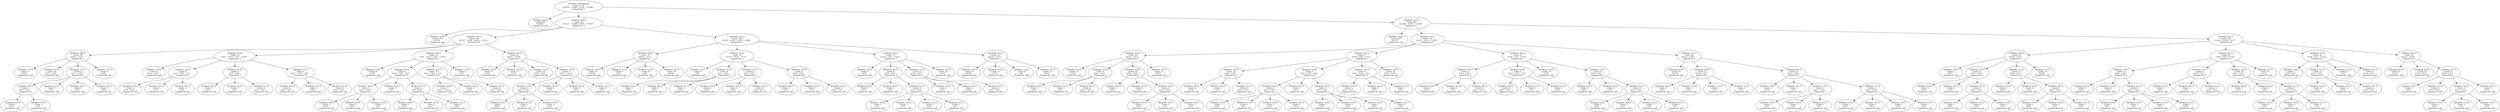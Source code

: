 digraph voting {
decisionDecisionNode58e41bc3[label="Attribute: null=Infinity
Count: 1378
0.0:974   3.0:48   2.0:50   1.0:306   
Expand On: 5"];decisionDecisionNode58e41bc3 -> decisionDecisionNode67dacccc;
decisionDecisionNode67dacccc[label="Attribute: 5=0.0
Count: 460
0.0:460   
Expand On: null"];decisionDecisionNode58e41bc3 -> decisionDecisionNode4dbb9a58;
decisionDecisionNode4dbb9a58[label="Attribute: 5=2.0
Count: 451
0.0:221   3.0:48   2.0:23   1.0:159   
Expand On: 3"];decisionDecisionNode4dbb9a58 -> decisionDecisionNode57922f46;
decisionDecisionNode57922f46[label="Attribute: 3=0.0
Count: 154
0.0:154   
Expand On: null"];decisionDecisionNode4dbb9a58 -> decisionDecisionNode3e5dc994;
decisionDecisionNode3e5dc994[label="Attribute: 3=2.0
Count: 149
0.0:37   3.0:26   2.0:10   1.0:76   
Expand On: 0"];decisionDecisionNode3e5dc994 -> decisionDecisionNode7f5d3388;
decisionDecisionNode7f5d3388[label="Attribute: 0=0.0
Count: 38
0.0:21   1.0:17   
Expand On: 1"];decisionDecisionNode7f5d3388 -> decisionDecisionNode3fe2670b;
decisionDecisionNode3fe2670b[label="Attribute: 1=0.0
Count: 11
0.0:11   
Expand On: null"];decisionDecisionNode7f5d3388 -> decisionDecisionNode28db23f1;
decisionDecisionNode28db23f1[label="Attribute: 1=3.0
Count: 10
0.0:1   1.0:9   
Expand On: null"];decisionDecisionNode7f5d3388 -> decisionDecisionNode4b14b82b;
decisionDecisionNode4b14b82b[label="Attribute: 1=2.0
Count: 9
0.0:1   1.0:8   
Expand On: 2"];decisionDecisionNode4b14b82b -> decisionDecisionNode3d47358f;
decisionDecisionNode3d47358f[label="Attribute: 2=0.0
Count: 2
0.0:1   1.0:1   
Expand On: 4"];decisionDecisionNode3d47358f -> decisionDecisionNodee0d5eb7;
decisionDecisionNodee0d5eb7[label="Attribute: 4=0.0
Count: 1
0.0:1   
Expand On: null"];decisionDecisionNode3d47358f -> decisionDecisionNodefc54796;
decisionDecisionNodefc54796[label="Attribute: 4=1.0
Count: 1
1.0:1   
Expand On: null"];decisionDecisionNode4b14b82b -> decisionDecisionNode60ded0f0;
decisionDecisionNode60ded0f0[label="Attribute: 2=3.0
Count: 2
1.0:2   
Expand On: null"];decisionDecisionNode4b14b82b -> decisionDecisionNode44676e3f;
decisionDecisionNode44676e3f[label="Attribute: 2=2.0
Count: 2
1.0:2   
Expand On: null"];decisionDecisionNode4b14b82b -> decisionDecisionNode62770d2e;
decisionDecisionNode62770d2e[label="Attribute: 2=1.0
Count: 3
1.0:3   
Expand On: null"];decisionDecisionNode7f5d3388 -> decisionDecisionNode76027982;
decisionDecisionNode76027982[label="Attribute: 1=1.0
Count: 8
0.0:8   
Expand On: null"];decisionDecisionNode3e5dc994 -> decisionDecisionNode1c778255;
decisionDecisionNode1c778255[label="Attribute: 0=3.0
Count: 35
0.0:3   3.0:15   2.0:7   1.0:10   
Expand On: 1"];decisionDecisionNode1c778255 -> decisionDecisionNode6a0da90c;
decisionDecisionNode6a0da90c[label="Attribute: 1=0.0
Count: 9
0.0:1   1.0:8   
Expand On: null"];decisionDecisionNode1c778255 -> decisionDecisionNode26d58939;
decisionDecisionNode26d58939[label="Attribute: 1=3.0
Count: 9
0.0:1   3.0:5   2.0:3   
Expand On: 4"];decisionDecisionNode26d58939 -> decisionDecisionNoded24111a;
decisionDecisionNoded24111a[label="Attribute: 4=0.0
Count: 4
0.0:1   2.0:3   
Expand On: null"];decisionDecisionNode26d58939 -> decisionDecisionNode3adec8b3;
decisionDecisionNode3adec8b3[label="Attribute: 4=2.0
Count: 3
3.0:3   
Expand On: null"];decisionDecisionNode26d58939 -> decisionDecisionNode784a7df6;
decisionDecisionNode784a7df6[label="Attribute: 4=1.0
Count: 2
3.0:2   
Expand On: null"];decisionDecisionNode1c778255 -> decisionDecisionNode6293df2c;
decisionDecisionNode6293df2c[label="Attribute: 1=2.0
Count: 9
3.0:5   2.0:4   
Expand On: 4"];decisionDecisionNode6293df2c -> decisionDecisionNode5a20f443;
decisionDecisionNode5a20f443[label="Attribute: 4=0.0
Count: 3
2.0:3   
Expand On: null"];decisionDecisionNode6293df2c -> decisionDecisionNode298488ef;
decisionDecisionNode298488ef[label="Attribute: 4=2.0
Count: 3
3.0:3   
Expand On: null"];decisionDecisionNode6293df2c -> decisionDecisionNode3c3a1834;
decisionDecisionNode3c3a1834[label="Attribute: 4=1.0
Count: 3
3.0:2   2.0:1   
Expand On: null"];decisionDecisionNode1c778255 -> decisionDecisionNodea0b1cd0;
decisionDecisionNodea0b1cd0[label="Attribute: 1=1.0
Count: 8
0.0:1   3.0:5   1.0:2   
Expand On: 4"];decisionDecisionNodea0b1cd0 -> decisionDecisionNode5f90a0d6;
decisionDecisionNode5f90a0d6[label="Attribute: 4=0.0
Count: 2
0.0:1   1.0:1   
Expand On: null"];decisionDecisionNodea0b1cd0 -> decisionDecisionNode102f729e;
decisionDecisionNode102f729e[label="Attribute: 4=2.0
Count: 2
3.0:2   
Expand On: null"];decisionDecisionNodea0b1cd0 -> decisionDecisionNode1b0deb5f;
decisionDecisionNode1b0deb5f[label="Attribute: 4=1.0
Count: 4
3.0:3   1.0:1   
Expand On: null"];decisionDecisionNode3e5dc994 -> decisionDecisionNode2ed7b7d9;
decisionDecisionNode2ed7b7d9[label="Attribute: 0=2.0
Count: 35
0.0:2   3.0:11   2.0:3   1.0:19   
Expand On: 1"];decisionDecisionNode2ed7b7d9 -> decisionDecisionNode54671f95;
decisionDecisionNode54671f95[label="Attribute: 1=0.0
Count: 10
1.0:10   
Expand On: null"];decisionDecisionNode2ed7b7d9 -> decisionDecisionNode3e4a9a7d;
decisionDecisionNode3e4a9a7d[label="Attribute: 1=3.0
Count: 9
0.0:1   3.0:5   2.0:3   
Expand On: 4"];decisionDecisionNode3e4a9a7d -> decisionDecisionNode13e4a47e;
decisionDecisionNode13e4a47e[label="Attribute: 4=0.0
Count: 3
0.0:1   2.0:2   
Expand On: 2"];decisionDecisionNode13e4a47e -> decisionDecisionNode7eb5666;
decisionDecisionNode7eb5666[label="Attribute: 2=0.0
Count: 1
0.0:1   
Expand On: null"];decisionDecisionNode13e4a47e -> decisionDecisionNode6b754699;
decisionDecisionNode6b754699[label="Attribute: 2=3.0
Count: 1
2.0:1   
Expand On: null"];decisionDecisionNode13e4a47e -> decisionDecisionNode606e1dec;
decisionDecisionNode606e1dec[label="Attribute: 2=2.0
Count: 1
2.0:1   
Expand On: null"];decisionDecisionNode3e4a9a7d -> decisionDecisionNode5d6ea269;
decisionDecisionNode5d6ea269[label="Attribute: 4=2.0
Count: 3
3.0:3   
Expand On: null"];decisionDecisionNode3e4a9a7d -> decisionDecisionNodea68cb6b;
decisionDecisionNodea68cb6b[label="Attribute: 4=1.0
Count: 3
3.0:2   2.0:1   
Expand On: 2"];decisionDecisionNodea68cb6b -> decisionDecisionNode6602e323;
decisionDecisionNode6602e323[label="Attribute: 2=0.0
Count: 1
2.0:1   
Expand On: null"];decisionDecisionNodea68cb6b -> decisionDecisionNode478e4327;
decisionDecisionNode478e4327[label="Attribute: 2=3.0
Count: 1
3.0:1   
Expand On: null"];decisionDecisionNodea68cb6b -> decisionDecisionNode4cdada24;
decisionDecisionNode4cdada24[label="Attribute: 2=2.0
Count: 1
3.0:1   
Expand On: null"];decisionDecisionNode2ed7b7d9 -> decisionDecisionNode342798e7;
decisionDecisionNode342798e7[label="Attribute: 1=2.0
Count: 10
0.0:1   3.0:6   1.0:3   
Expand On: 4"];decisionDecisionNode342798e7 -> decisionDecisionNode13a78071;
decisionDecisionNode13a78071[label="Attribute: 4=0.0
Count: 3
0.0:1   1.0:2   
Expand On: null"];decisionDecisionNode342798e7 -> decisionDecisionNode59e184cb;
decisionDecisionNode59e184cb[label="Attribute: 4=2.0
Count: 3
3.0:3   
Expand On: null"];decisionDecisionNode342798e7 -> decisionDecisionNode64d55986;
decisionDecisionNode64d55986[label="Attribute: 4=1.0
Count: 4
3.0:3   1.0:1   
Expand On: null"];decisionDecisionNode2ed7b7d9 -> decisionDecisionNode72e8a021;
decisionDecisionNode72e8a021[label="Attribute: 1=1.0
Count: 6
1.0:6   
Expand On: null"];decisionDecisionNode3e5dc994 -> decisionDecisionNode6691177;
decisionDecisionNode6691177[label="Attribute: 0=1.0
Count: 41
0.0:11   1.0:30   
Expand On: 1"];decisionDecisionNode6691177 -> decisionDecisionNode5bf99eea;
decisionDecisionNode5bf99eea[label="Attribute: 1=0.0
Count: 9
0.0:9   
Expand On: null"];decisionDecisionNode6691177 -> decisionDecisionNode613043d2;
decisionDecisionNode613043d2[label="Attribute: 1=3.0
Count: 11
1.0:11   
Expand On: null"];decisionDecisionNode6691177 -> decisionDecisionNode27b4c1d7;
decisionDecisionNode27b4c1d7[label="Attribute: 1=2.0
Count: 10
0.0:1   1.0:9   
Expand On: null"];decisionDecisionNode6691177 -> decisionDecisionNode4c221e9e;
decisionDecisionNode4c221e9e[label="Attribute: 1=1.0
Count: 11
0.0:1   1.0:10   
Expand On: 2"];decisionDecisionNode4c221e9e -> decisionDecisionNode54083e1e;
decisionDecisionNode54083e1e[label="Attribute: 2=0.0
Count: 3
0.0:1   1.0:2   
Expand On: 4"];decisionDecisionNode54083e1e -> decisionDecisionNode69264eab;
decisionDecisionNode69264eab[label="Attribute: 4=0.0
Count: 1
0.0:1   
Expand On: null"];decisionDecisionNode54083e1e -> decisionDecisionNode51f6f27b;
decisionDecisionNode51f6f27b[label="Attribute: 4=2.0
Count: 1
1.0:1   
Expand On: null"];decisionDecisionNode54083e1e -> decisionDecisionNode2ba99347;
decisionDecisionNode2ba99347[label="Attribute: 4=1.0
Count: 1
1.0:1   
Expand On: null"];decisionDecisionNode4c221e9e -> decisionDecisionNodea0430b6;
decisionDecisionNodea0430b6[label="Attribute: 2=3.0
Count: 3
1.0:3   
Expand On: null"];decisionDecisionNode4c221e9e -> decisionDecisionNode191a01dd;
decisionDecisionNode191a01dd[label="Attribute: 2=2.0
Count: 2
1.0:2   
Expand On: null"];decisionDecisionNode4c221e9e -> decisionDecisionNode7a70610a;
decisionDecisionNode7a70610a[label="Attribute: 2=1.0
Count: 3
1.0:3   
Expand On: null"];decisionDecisionNode4dbb9a58 -> decisionDecisionNode67f31652;
decisionDecisionNode67f31652[label="Attribute: 3=1.0
Count: 148
0.0:30   3.0:22   2.0:13   1.0:83   
Expand On: 0"];decisionDecisionNode67f31652 -> decisionDecisionNode83e96cf;
decisionDecisionNode83e96cf[label="Attribute: 0=0.0
Count: 37
0.0:20   1.0:17   
Expand On: 1"];decisionDecisionNode83e96cf -> decisionDecisionNode451ef443;
decisionDecisionNode451ef443[label="Attribute: 1=0.0
Count: 10
0.0:10   
Expand On: null"];decisionDecisionNode83e96cf -> decisionDecisionNode73367e28;
decisionDecisionNode73367e28[label="Attribute: 1=3.0
Count: 9
1.0:9   
Expand On: null"];decisionDecisionNode83e96cf -> decisionDecisionNode7e94af2f;
decisionDecisionNode7e94af2f[label="Attribute: 1=2.0
Count: 8
1.0:8   
Expand On: null"];decisionDecisionNode83e96cf -> decisionDecisionNode53797795;
decisionDecisionNode53797795[label="Attribute: 1=1.0
Count: 10
0.0:10   
Expand On: null"];decisionDecisionNode67f31652 -> decisionDecisionNode4b9a0203;
decisionDecisionNode4b9a0203[label="Attribute: 0=3.0
Count: 33
3.0:10   2.0:10   1.0:13   
Expand On: 1"];decisionDecisionNode4b9a0203 -> decisionDecisionNode6bfa39bb;
decisionDecisionNode6bfa39bb[label="Attribute: 1=0.0
Count: 9
1.0:9   
Expand On: null"];decisionDecisionNode4b9a0203 -> decisionDecisionNode78e45b5e;
decisionDecisionNode78e45b5e[label="Attribute: 1=3.0
Count: 8
3.0:3   2.0:5   
Expand On: 4"];decisionDecisionNode78e45b5e -> decisionDecisionNode582ab653;
decisionDecisionNode582ab653[label="Attribute: 4=0.0
Count: 3
2.0:3   
Expand On: null"];decisionDecisionNode78e45b5e -> decisionDecisionNode5c28305d;
decisionDecisionNode5c28305d[label="Attribute: 4=2.0
Count: 3
3.0:3   
Expand On: null"];decisionDecisionNode78e45b5e -> decisionDecisionNode527f58ef;
decisionDecisionNode527f58ef[label="Attribute: 4=1.0
Count: 2
2.0:2   
Expand On: null"];decisionDecisionNode4b9a0203 -> decisionDecisionNode26a7dd39;
decisionDecisionNode26a7dd39[label="Attribute: 1=2.0
Count: 8
3.0:3   2.0:5   
Expand On: 4"];decisionDecisionNode26a7dd39 -> decisionDecisionNode56acdd02;
decisionDecisionNode56acdd02[label="Attribute: 4=0.0
Count: 4
2.0:4   
Expand On: null"];decisionDecisionNode26a7dd39 -> decisionDecisionNode6ee1dac2;
decisionDecisionNode6ee1dac2[label="Attribute: 4=2.0
Count: 2
3.0:2   
Expand On: null"];decisionDecisionNode26a7dd39 -> decisionDecisionNode2de12f6d;
decisionDecisionNode2de12f6d[label="Attribute: 4=1.0
Count: 2
3.0:1   2.0:1   
Expand On: null"];decisionDecisionNode4b9a0203 -> decisionDecisionNode1af0b4a3;
decisionDecisionNode1af0b4a3[label="Attribute: 1=1.0
Count: 8
3.0:4   1.0:4   
Expand On: 4"];decisionDecisionNode1af0b4a3 -> decisionDecisionNode30e34726;
decisionDecisionNode30e34726[label="Attribute: 4=0.0
Count: 3
1.0:3   
Expand On: null"];decisionDecisionNode1af0b4a3 -> decisionDecisionNode195428dd;
decisionDecisionNode195428dd[label="Attribute: 4=2.0
Count: 3
3.0:3   
Expand On: null"];decisionDecisionNode1af0b4a3 -> decisionDecisionNode6446d228;
decisionDecisionNode6446d228[label="Attribute: 4=1.0
Count: 2
3.0:1   1.0:1   
Expand On: null"];decisionDecisionNode67f31652 -> decisionDecisionNode658f7386;
decisionDecisionNode658f7386[label="Attribute: 0=2.0
Count: 37
3.0:12   2.0:3   1.0:22   
Expand On: 1"];decisionDecisionNode658f7386 -> decisionDecisionNode2ce99681;
decisionDecisionNode2ce99681[label="Attribute: 1=0.0
Count: 9
1.0:9   
Expand On: null"];decisionDecisionNode658f7386 -> decisionDecisionNode1b980630;
decisionDecisionNode1b980630[label="Attribute: 1=3.0
Count: 9
3.0:6   2.0:3   
Expand On: 4"];decisionDecisionNode1b980630 -> decisionDecisionNode19be4777;
decisionDecisionNode19be4777[label="Attribute: 4=0.0
Count: 1
2.0:1   
Expand On: null"];decisionDecisionNode1b980630 -> decisionDecisionNode1b45e2d5;
decisionDecisionNode1b45e2d5[label="Attribute: 4=2.0
Count: 4
3.0:4   
Expand On: null"];decisionDecisionNode1b980630 -> decisionDecisionNode92f1bf0;
decisionDecisionNode92f1bf0[label="Attribute: 4=1.0
Count: 4
3.0:2   2.0:2   
Expand On: 2"];decisionDecisionNode92f1bf0 -> decisionDecisionNode73d32e45;
decisionDecisionNode73d32e45[label="Attribute: 2=0.0
Count: 1
2.0:1   
Expand On: null"];decisionDecisionNode92f1bf0 -> decisionDecisionNode2d82ef6b;
decisionDecisionNode2d82ef6b[label="Attribute: 2=3.0
Count: 1
3.0:1   
Expand On: null"];decisionDecisionNode92f1bf0 -> decisionDecisionNode6f347124;
decisionDecisionNode6f347124[label="Attribute: 2=2.0
Count: 1
3.0:1   
Expand On: null"];decisionDecisionNode92f1bf0 -> decisionDecisionNode5bf02b85;
decisionDecisionNode5bf02b85[label="Attribute: 2=1.0
Count: 1
2.0:1   
Expand On: null"];decisionDecisionNode658f7386 -> decisionDecisionNode74b957ea;
decisionDecisionNode74b957ea[label="Attribute: 1=2.0
Count: 9
3.0:6   1.0:3   
Expand On: 4"];decisionDecisionNode74b957ea -> decisionDecisionNode343aff84;
decisionDecisionNode343aff84[label="Attribute: 4=0.0
Count: 2
1.0:2   
Expand On: null"];decisionDecisionNode74b957ea -> decisionDecisionNoded5d4de6;
decisionDecisionNoded5d4de6[label="Attribute: 4=2.0
Count: 4
3.0:4   
Expand On: null"];decisionDecisionNode74b957ea -> decisionDecisionNode68a53de4;
decisionDecisionNode68a53de4[label="Attribute: 4=1.0
Count: 3
3.0:2   1.0:1   
Expand On: null"];decisionDecisionNode658f7386 -> decisionDecisionNode38827968;
decisionDecisionNode38827968[label="Attribute: 1=1.0
Count: 10
1.0:10   
Expand On: null"];decisionDecisionNode67f31652 -> decisionDecisionNode7df0b7d3;
decisionDecisionNode7df0b7d3[label="Attribute: 0=1.0
Count: 41
0.0:10   1.0:31   
Expand On: 1"];decisionDecisionNode7df0b7d3 -> decisionDecisionNode46b4be3d;
decisionDecisionNode46b4be3d[label="Attribute: 1=0.0
Count: 10
0.0:10   
Expand On: null"];decisionDecisionNode7df0b7d3 -> decisionDecisionNode435bb0f;
decisionDecisionNode435bb0f[label="Attribute: 1=3.0
Count: 12
1.0:12   
Expand On: null"];decisionDecisionNode7df0b7d3 -> decisionDecisionNode638bd7f1;
decisionDecisionNode638bd7f1[label="Attribute: 1=2.0
Count: 8
1.0:8   
Expand On: null"];decisionDecisionNode7df0b7d3 -> decisionDecisionNode720e4245;
decisionDecisionNode720e4245[label="Attribute: 1=1.0
Count: 11
1.0:11   
Expand On: null"];decisionDecisionNode58e41bc3 -> decisionDecisionNode620fa83;
decisionDecisionNode620fa83[label="Attribute: 5=1.0
Count: 467
0.0:293   2.0:27   1.0:147   
Expand On: 3"];decisionDecisionNode620fa83 -> decisionDecisionNode5f1eb199;
decisionDecisionNode5f1eb199[label="Attribute: 3=0.0
Count: 157
0.0:157   
Expand On: null"];decisionDecisionNode620fa83 -> decisionDecisionNode581de498;
decisionDecisionNode581de498[label="Attribute: 3=2.0
Count: 154
0.0:71   2.0:13   1.0:70   
Expand On: 0"];decisionDecisionNode581de498 -> decisionDecisionNode128ae45a;
decisionDecisionNode128ae45a[label="Attribute: 0=0.0
Count: 42
0.0:31   1.0:11   
Expand On: 1"];decisionDecisionNode128ae45a -> decisionDecisionNode5c95da38;
decisionDecisionNode5c95da38[label="Attribute: 1=0.0
Count: 12
0.0:12   
Expand On: null"];decisionDecisionNode128ae45a -> decisionDecisionNode7229c204;
decisionDecisionNode7229c204[label="Attribute: 1=3.0
Count: 9
0.0:4   1.0:5   
Expand On: 4"];decisionDecisionNode7229c204 -> decisionDecisionNode1380cf2a;
decisionDecisionNode1380cf2a[label="Attribute: 4=0.0
Count: 3
0.0:3   
Expand On: null"];decisionDecisionNode7229c204 -> decisionDecisionNode6da0d866;
decisionDecisionNode6da0d866[label="Attribute: 4=2.0
Count: 3
1.0:3   
Expand On: null"];decisionDecisionNode7229c204 -> decisionDecisionNode5adf48c4;
decisionDecisionNode5adf48c4[label="Attribute: 4=1.0
Count: 3
0.0:1   1.0:2   
Expand On: null"];decisionDecisionNode128ae45a -> decisionDecisionNode79226a77;
decisionDecisionNode79226a77[label="Attribute: 1=2.0
Count: 10
0.0:4   1.0:6   
Expand On: 4"];decisionDecisionNode79226a77 -> decisionDecisionNode427be8c2;
decisionDecisionNode427be8c2[label="Attribute: 4=0.0
Count: 3
0.0:3   
Expand On: null"];decisionDecisionNode79226a77 -> decisionDecisionNode54ee3aa7;
decisionDecisionNode54ee3aa7[label="Attribute: 4=2.0
Count: 4
1.0:4   
Expand On: null"];decisionDecisionNode79226a77 -> decisionDecisionNode644cd580;
decisionDecisionNode644cd580[label="Attribute: 4=1.0
Count: 3
0.0:1   1.0:2   
Expand On: 2"];decisionDecisionNode644cd580 -> decisionDecisionNode7054f9f1;
decisionDecisionNode7054f9f1[label="Attribute: 2=0.0
Count: 1
0.0:1   
Expand On: null"];decisionDecisionNode644cd580 -> decisionDecisionNode5ae576d4;
decisionDecisionNode5ae576d4[label="Attribute: 2=3.0
Count: 1
1.0:1   
Expand On: null"];decisionDecisionNode644cd580 -> decisionDecisionNodeedc86eb;
decisionDecisionNodeedc86eb[label="Attribute: 2=2.0
Count: 1
1.0:1   
Expand On: null"];decisionDecisionNode128ae45a -> decisionDecisionNode301db5ec;
decisionDecisionNode301db5ec[label="Attribute: 1=1.0
Count: 11
0.0:11   
Expand On: null"];decisionDecisionNode581de498 -> decisionDecisionNode6e92b1a1;
decisionDecisionNode6e92b1a1[label="Attribute: 0=3.0
Count: 37
0.0:8   2.0:8   1.0:21   
Expand On: 1"];decisionDecisionNode6e92b1a1 -> decisionDecisionNode60cbf9bd;
decisionDecisionNode60cbf9bd[label="Attribute: 1=0.0
Count: 10
0.0:5   1.0:5   
Expand On: 4"];decisionDecisionNode60cbf9bd -> decisionDecisionNode6f7918f0;
decisionDecisionNode6f7918f0[label="Attribute: 4=0.0
Count: 4
0.0:4   
Expand On: null"];decisionDecisionNode60cbf9bd -> decisionDecisionNode77546dbc;
decisionDecisionNode77546dbc[label="Attribute: 4=2.0
Count: 3
1.0:3   
Expand On: null"];decisionDecisionNode60cbf9bd -> decisionDecisionNode47f08ed8;
decisionDecisionNode47f08ed8[label="Attribute: 4=1.0
Count: 3
0.0:1   1.0:2   
Expand On: null"];decisionDecisionNode6e92b1a1 -> decisionDecisionNode2322bce;
decisionDecisionNode2322bce[label="Attribute: 1=3.0
Count: 9
0.0:1   2.0:4   1.0:4   
Expand On: 4"];decisionDecisionNode2322bce -> decisionDecisionNode2bd9e282;
decisionDecisionNode2bd9e282[label="Attribute: 4=0.0
Count: 4
0.0:1   1.0:3   
Expand On: 2"];decisionDecisionNode2bd9e282 -> decisionDecisionNode6da5db4b;
decisionDecisionNode6da5db4b[label="Attribute: 2=0.0
Count: 1
0.0:1   
Expand On: null"];decisionDecisionNode2bd9e282 -> decisionDecisionNode23e0512a;
decisionDecisionNode23e0512a[label="Attribute: 2=3.0
Count: 1
1.0:1   
Expand On: null"];decisionDecisionNode2bd9e282 -> decisionDecisionNode5bf0aecc;
decisionDecisionNode5bf0aecc[label="Attribute: 2=2.0
Count: 1
1.0:1   
Expand On: null"];decisionDecisionNode2bd9e282 -> decisionDecisionNode1664023c;
decisionDecisionNode1664023c[label="Attribute: 2=1.0
Count: 1
1.0:1   
Expand On: null"];decisionDecisionNode2322bce -> decisionDecisionNode7fcebc9f;
decisionDecisionNode7fcebc9f[label="Attribute: 4=2.0
Count: 1
2.0:1   
Expand On: null"];decisionDecisionNode2322bce -> decisionDecisionNode5dc1ac46;
decisionDecisionNode5dc1ac46[label="Attribute: 4=1.0
Count: 4
2.0:3   1.0:1   
Expand On: 2"];decisionDecisionNode5dc1ac46 -> decisionDecisionNode561557c0;
decisionDecisionNode561557c0[label="Attribute: 2=0.0
Count: 1
1.0:1   
Expand On: null"];decisionDecisionNode5dc1ac46 -> decisionDecisionNode13342a67;
decisionDecisionNode13342a67[label="Attribute: 2=3.0
Count: 1
2.0:1   
Expand On: null"];decisionDecisionNode5dc1ac46 -> decisionDecisionNode45cbda0a;
decisionDecisionNode45cbda0a[label="Attribute: 2=2.0
Count: 1
2.0:1   
Expand On: null"];decisionDecisionNode5dc1ac46 -> decisionDecisionNode4a57ea52;
decisionDecisionNode4a57ea52[label="Attribute: 2=1.0
Count: 1
2.0:1   
Expand On: null"];decisionDecisionNode6e92b1a1 -> decisionDecisionNode51d8d39f;
decisionDecisionNode51d8d39f[label="Attribute: 1=2.0
Count: 8
0.0:1   2.0:4   1.0:3   
Expand On: 4"];decisionDecisionNode51d8d39f -> decisionDecisionNode722d95b3;
decisionDecisionNode722d95b3[label="Attribute: 4=0.0
Count: 4
0.0:1   1.0:3   
Expand On: null"];decisionDecisionNode51d8d39f -> decisionDecisionNodeebf5555;
decisionDecisionNodeebf5555[label="Attribute: 4=2.0
Count: 3
2.0:3   
Expand On: null"];decisionDecisionNode51d8d39f -> decisionDecisionNode337b4703;
decisionDecisionNode337b4703[label="Attribute: 4=1.0
Count: 1
2.0:1   
Expand On: null"];decisionDecisionNode6e92b1a1 -> decisionDecisionNode6273305c;
decisionDecisionNode6273305c[label="Attribute: 1=1.0
Count: 10
0.0:1   1.0:9   
Expand On: null"];decisionDecisionNode581de498 -> decisionDecisionNode786c1a82;
decisionDecisionNode786c1a82[label="Attribute: 0=2.0
Count: 37
0.0:9   2.0:5   1.0:23   
Expand On: 1"];decisionDecisionNode786c1a82 -> decisionDecisionNode1408a92;
decisionDecisionNode1408a92[label="Attribute: 1=0.0
Count: 9
0.0:4   1.0:5   
Expand On: 4"];decisionDecisionNode1408a92 -> decisionDecisionNode344977e2;
decisionDecisionNode344977e2[label="Attribute: 4=0.0
Count: 3
0.0:3   
Expand On: null"];decisionDecisionNode1408a92 -> decisionDecisionNode435db13f;
decisionDecisionNode435db13f[label="Attribute: 4=2.0
Count: 3
1.0:3   
Expand On: null"];decisionDecisionNode1408a92 -> decisionDecisionNode3c1fc1a6;
decisionDecisionNode3c1fc1a6[label="Attribute: 4=1.0
Count: 3
0.0:1   1.0:2   
Expand On: null"];decisionDecisionNode786c1a82 -> decisionDecisionNode48e29820;
decisionDecisionNode48e29820[label="Attribute: 1=3.0
Count: 9
0.0:1   2.0:5   1.0:3   
Expand On: 4"];decisionDecisionNode48e29820 -> decisionDecisionNode14718242;
decisionDecisionNode14718242[label="Attribute: 4=0.0
Count: 4
0.0:1   1.0:3   
Expand On: null"];decisionDecisionNode48e29820 -> decisionDecisionNode281ec58a;
decisionDecisionNode281ec58a[label="Attribute: 4=2.0
Count: 3
2.0:3   
Expand On: null"];decisionDecisionNode48e29820 -> decisionDecisionNode7c3afb99;
decisionDecisionNode7c3afb99[label="Attribute: 4=1.0
Count: 2
2.0:2   
Expand On: null"];decisionDecisionNode786c1a82 -> decisionDecisionNode45c3987;
decisionDecisionNode45c3987[label="Attribute: 1=2.0
Count: 10
1.0:10   
Expand On: null"];decisionDecisionNode786c1a82 -> decisionDecisionNode42c4d04d;
decisionDecisionNode42c4d04d[label="Attribute: 1=1.0
Count: 9
0.0:4   1.0:5   
Expand On: 4"];decisionDecisionNode42c4d04d -> decisionDecisionNode747917a;
decisionDecisionNode747917a[label="Attribute: 4=0.0
Count: 3
0.0:3   
Expand On: null"];decisionDecisionNode42c4d04d -> decisionDecisionNode6b9fe451;
decisionDecisionNode6b9fe451[label="Attribute: 4=2.0
Count: 2
1.0:2   
Expand On: null"];decisionDecisionNode42c4d04d -> decisionDecisionNode4e46b90a;
decisionDecisionNode4e46b90a[label="Attribute: 4=1.0
Count: 4
0.0:1   1.0:3   
Expand On: 2"];decisionDecisionNode4e46b90a -> decisionDecisionNode51e67ac;
decisionDecisionNode51e67ac[label="Attribute: 2=0.0
Count: 1
0.0:1   
Expand On: null"];decisionDecisionNode4e46b90a -> decisionDecisionNodef284fd4;
decisionDecisionNodef284fd4[label="Attribute: 2=3.0
Count: 1
1.0:1   
Expand On: null"];decisionDecisionNode4e46b90a -> decisionDecisionNode1f90ef12;
decisionDecisionNode1f90ef12[label="Attribute: 2=2.0
Count: 1
1.0:1   
Expand On: null"];decisionDecisionNode4e46b90a -> decisionDecisionNode643f96ee;
decisionDecisionNode643f96ee[label="Attribute: 2=1.0
Count: 1
1.0:1   
Expand On: null"];decisionDecisionNode581de498 -> decisionDecisionNodeace16ad;
decisionDecisionNodeace16ad[label="Attribute: 0=1.0
Count: 38
0.0:23   1.0:15   
Expand On: 4"];decisionDecisionNodeace16ad -> decisionDecisionNode6032bd65;
decisionDecisionNode6032bd65[label="Attribute: 4=0.0
Count: 14
0.0:14   
Expand On: null"];decisionDecisionNodeace16ad -> decisionDecisionNode2330633a;
decisionDecisionNode2330633a[label="Attribute: 4=2.0
Count: 11
0.0:4   1.0:7   
Expand On: 1"];decisionDecisionNode2330633a -> decisionDecisionNode3dc286e2;
decisionDecisionNode3dc286e2[label="Attribute: 1=0.0
Count: 4
0.0:4   
Expand On: null"];decisionDecisionNode2330633a -> decisionDecisionNode2e257f1b;
decisionDecisionNode2e257f1b[label="Attribute: 1=3.0
Count: 3
1.0:3   
Expand On: null"];decisionDecisionNode2330633a -> decisionDecisionNode1fbbdd48;
decisionDecisionNode1fbbdd48[label="Attribute: 1=2.0
Count: 1
1.0:1   
Expand On: null"];decisionDecisionNode2330633a -> decisionDecisionNode66bcb23e;
decisionDecisionNode66bcb23e[label="Attribute: 1=1.0
Count: 3
1.0:3   
Expand On: null"];decisionDecisionNodeace16ad -> decisionDecisionNode6e5a3923;
decisionDecisionNode6e5a3923[label="Attribute: 4=1.0
Count: 13
0.0:5   1.0:8   
Expand On: 1"];decisionDecisionNode6e5a3923 -> decisionDecisionNode655d616e;
decisionDecisionNode655d616e[label="Attribute: 1=0.0
Count: 3
0.0:3   
Expand On: null"];decisionDecisionNode6e5a3923 -> decisionDecisionNode55a7b0bf;
decisionDecisionNode55a7b0bf[label="Attribute: 1=3.0
Count: 3
1.0:3   
Expand On: null"];decisionDecisionNode6e5a3923 -> decisionDecisionNode7444f787;
decisionDecisionNode7444f787[label="Attribute: 1=2.0
Count: 3
0.0:1   1.0:2   
Expand On: 2"];decisionDecisionNode7444f787 -> decisionDecisionNode5bd6fbb3;
decisionDecisionNode5bd6fbb3[label="Attribute: 2=0.0
Count: 1
0.0:1   
Expand On: null"];decisionDecisionNode7444f787 -> decisionDecisionNode7f26d3df;
decisionDecisionNode7f26d3df[label="Attribute: 2=3.0
Count: 1
1.0:1   
Expand On: null"];decisionDecisionNode7444f787 -> decisionDecisionNode4e2016b0;
decisionDecisionNode4e2016b0[label="Attribute: 2=1.0
Count: 1
1.0:1   
Expand On: null"];decisionDecisionNode6e5a3923 -> decisionDecisionNode1cb1a4e2;
decisionDecisionNode1cb1a4e2[label="Attribute: 1=1.0
Count: 4
0.0:1   1.0:3   
Expand On: 2"];decisionDecisionNode1cb1a4e2 -> decisionDecisionNode52c00025;
decisionDecisionNode52c00025[label="Attribute: 2=0.0
Count: 1
0.0:1   
Expand On: null"];decisionDecisionNode1cb1a4e2 -> decisionDecisionNode3b49a794;
decisionDecisionNode3b49a794[label="Attribute: 2=3.0
Count: 1
1.0:1   
Expand On: null"];decisionDecisionNode1cb1a4e2 -> decisionDecisionNode609903f4;
decisionDecisionNode609903f4[label="Attribute: 2=2.0
Count: 1
1.0:1   
Expand On: null"];decisionDecisionNode1cb1a4e2 -> decisionDecisionNode5dd2b9b7;
decisionDecisionNode5dd2b9b7[label="Attribute: 2=1.0
Count: 1
1.0:1   
Expand On: null"];decisionDecisionNode620fa83 -> decisionDecisionNode359ecd80;
decisionDecisionNode359ecd80[label="Attribute: 3=1.0
Count: 156
0.0:65   2.0:14   1.0:77   
Expand On: 0"];decisionDecisionNode359ecd80 -> decisionDecisionNode4cc5aa00;
decisionDecisionNode4cc5aa00[label="Attribute: 0=0.0
Count: 39
0.0:28   1.0:11   
Expand On: 1"];decisionDecisionNode4cc5aa00 -> decisionDecisionNode451c0d60;
decisionDecisionNode451c0d60[label="Attribute: 1=0.0
Count: 7
0.0:7   
Expand On: null"];decisionDecisionNode4cc5aa00 -> decisionDecisionNode34b23d12;
decisionDecisionNode34b23d12[label="Attribute: 1=3.0
Count: 11
0.0:5   1.0:6   
Expand On: 4"];decisionDecisionNode34b23d12 -> decisionDecisionNode21c783c5;
decisionDecisionNode21c783c5[label="Attribute: 4=0.0
Count: 4
0.0:4   
Expand On: null"];decisionDecisionNode34b23d12 -> decisionDecisionNode319c0bd6;
decisionDecisionNode319c0bd6[label="Attribute: 4=2.0
Count: 4
1.0:4   
Expand On: null"];decisionDecisionNode34b23d12 -> decisionDecisionNode7bcd280b;
decisionDecisionNode7bcd280b[label="Attribute: 4=1.0
Count: 3
0.0:1   1.0:2   
Expand On: 2"];decisionDecisionNode7bcd280b -> decisionDecisionNode5a0029ac;
decisionDecisionNode5a0029ac[label="Attribute: 2=0.0
Count: 1
0.0:1   
Expand On: null"];decisionDecisionNode7bcd280b -> decisionDecisionNode40b0095d;
decisionDecisionNode40b0095d[label="Attribute: 2=3.0
Count: 1
1.0:1   
Expand On: null"];decisionDecisionNode7bcd280b -> decisionDecisionNode6536d9d8;
decisionDecisionNode6536d9d8[label="Attribute: 2=2.0
Count: 1
1.0:1   
Expand On: null"];decisionDecisionNode4cc5aa00 -> decisionDecisionNode741827d1;
decisionDecisionNode741827d1[label="Attribute: 1=2.0
Count: 11
0.0:6   1.0:5   
Expand On: 4"];decisionDecisionNode741827d1 -> decisionDecisionNode5dde45e2;
decisionDecisionNode5dde45e2[label="Attribute: 4=0.0
Count: 4
0.0:4   
Expand On: null"];decisionDecisionNode741827d1 -> decisionDecisionNode2bbe2893;
decisionDecisionNode2bbe2893[label="Attribute: 4=2.0
Count: 4
1.0:4   
Expand On: null"];decisionDecisionNode741827d1 -> decisionDecisionNode5159e154;
decisionDecisionNode5159e154[label="Attribute: 4=1.0
Count: 3
0.0:2   1.0:1   
Expand On: 2"];decisionDecisionNode5159e154 -> decisionDecisionNode63d87b85;
decisionDecisionNode63d87b85[label="Attribute: 2=0.0
Count: 1
0.0:1   
Expand On: null"];decisionDecisionNode5159e154 -> decisionDecisionNode19958bf9;
decisionDecisionNode19958bf9[label="Attribute: 2=2.0
Count: 1
1.0:1   
Expand On: null"];decisionDecisionNode5159e154 -> decisionDecisionNode2918958e;
decisionDecisionNode2918958e[label="Attribute: 2=1.0
Count: 1
0.0:1   
Expand On: null"];decisionDecisionNode4cc5aa00 -> decisionDecisionNoded02b2b6;
decisionDecisionNoded02b2b6[label="Attribute: 1=1.0
Count: 10
0.0:10   
Expand On: null"];decisionDecisionNode359ecd80 -> decisionDecisionNode2c22d166;
decisionDecisionNode2c22d166[label="Attribute: 0=3.0
Count: 43
0.0:6   2.0:9   1.0:28   
Expand On: 1"];decisionDecisionNode2c22d166 -> decisionDecisionNode21e1962d;
decisionDecisionNode21e1962d[label="Attribute: 1=0.0
Count: 12
0.0:6   1.0:6   
Expand On: 4"];decisionDecisionNode21e1962d -> decisionDecisionNode614a75bb;
decisionDecisionNode614a75bb[label="Attribute: 4=0.0
Count: 4
0.0:4   
Expand On: null"];decisionDecisionNode21e1962d -> decisionDecisionNode5f7779e3;
decisionDecisionNode5f7779e3[label="Attribute: 4=2.0
Count: 4
1.0:4   
Expand On: null"];decisionDecisionNode21e1962d -> decisionDecisionNode1ce3570c;
decisionDecisionNode1ce3570c[label="Attribute: 4=1.0
Count: 4
0.0:2   1.0:2   
Expand On: 2"];decisionDecisionNode1ce3570c -> decisionDecisionNode1167e3a5;
decisionDecisionNode1167e3a5[label="Attribute: 2=0.0
Count: 1
0.0:1   
Expand On: null"];decisionDecisionNode1ce3570c -> decisionDecisionNode3b926e90;
decisionDecisionNode3b926e90[label="Attribute: 2=3.0
Count: 1
1.0:1   
Expand On: null"];decisionDecisionNode1ce3570c -> decisionDecisionNodea98ce7e;
decisionDecisionNodea98ce7e[label="Attribute: 2=2.0
Count: 1
1.0:1   
Expand On: null"];decisionDecisionNode1ce3570c -> decisionDecisionNode361cb7a1;
decisionDecisionNode361cb7a1[label="Attribute: 2=1.0
Count: 1
0.0:1   
Expand On: null"];decisionDecisionNode2c22d166 -> decisionDecisionNode175bc6c8;
decisionDecisionNode175bc6c8[label="Attribute: 1=3.0
Count: 9
2.0:4   1.0:5   
Expand On: 4"];decisionDecisionNode175bc6c8 -> decisionDecisionNodea578073;
decisionDecisionNodea578073[label="Attribute: 4=0.0
Count: 3
1.0:3   
Expand On: null"];decisionDecisionNode175bc6c8 -> decisionDecisionNode76b20352;
decisionDecisionNode76b20352[label="Attribute: 4=2.0
Count: 3
2.0:3   
Expand On: null"];decisionDecisionNode175bc6c8 -> decisionDecisionNode20f8395f;
decisionDecisionNode20f8395f[label="Attribute: 4=1.0
Count: 3
2.0:1   1.0:2   
Expand On: null"];decisionDecisionNode2c22d166 -> decisionDecisionNode87e9ce2;
decisionDecisionNode87e9ce2[label="Attribute: 1=2.0
Count: 10
2.0:5   1.0:5   
Expand On: 4"];decisionDecisionNode87e9ce2 -> decisionDecisionNode306dbdc9;
decisionDecisionNode306dbdc9[label="Attribute: 4=0.0
Count: 3
1.0:3   
Expand On: null"];decisionDecisionNode87e9ce2 -> decisionDecisionNode74c6eff5;
decisionDecisionNode74c6eff5[label="Attribute: 4=2.0
Count: 4
2.0:4   
Expand On: null"];decisionDecisionNode87e9ce2 -> decisionDecisionNode30b3f9b8;
decisionDecisionNode30b3f9b8[label="Attribute: 4=1.0
Count: 3
2.0:1   1.0:2   
Expand On: 2"];decisionDecisionNode30b3f9b8 -> decisionDecisionNode77cfb802;
decisionDecisionNode77cfb802[label="Attribute: 2=0.0
Count: 1
1.0:1   
Expand On: null"];decisionDecisionNode30b3f9b8 -> decisionDecisionNode6639c8c1;
decisionDecisionNode6639c8c1[label="Attribute: 2=3.0
Count: 1
2.0:1   
Expand On: null"];decisionDecisionNode30b3f9b8 -> decisionDecisionNode5bab2b55;
decisionDecisionNode5bab2b55[label="Attribute: 2=1.0
Count: 1
1.0:1   
Expand On: null"];decisionDecisionNode2c22d166 -> decisionDecisionNode42aa0877;
decisionDecisionNode42aa0877[label="Attribute: 1=1.0
Count: 12
1.0:12   
Expand On: null"];decisionDecisionNode359ecd80 -> decisionDecisionNode2911ded2;
decisionDecisionNode2911ded2[label="Attribute: 0=2.0
Count: 35
0.0:8   2.0:5   1.0:22   
Expand On: 1"];decisionDecisionNode2911ded2 -> decisionDecisionNode543bc20e;
decisionDecisionNode543bc20e[label="Attribute: 1=0.0
Count: 7
0.0:4   1.0:3   
Expand On: null"];decisionDecisionNode2911ded2 -> decisionDecisionNode1f415056;
decisionDecisionNode1f415056[label="Attribute: 1=3.0
Count: 11
2.0:5   1.0:6   
Expand On: 4"];decisionDecisionNode1f415056 -> decisionDecisionNode79014e21;
decisionDecisionNode79014e21[label="Attribute: 4=0.0
Count: 4
1.0:4   
Expand On: null"];decisionDecisionNode1f415056 -> decisionDecisionNode44b09697;
decisionDecisionNode44b09697[label="Attribute: 4=2.0
Count: 3
2.0:3   
Expand On: null"];decisionDecisionNode1f415056 -> decisionDecisionNode256eb6bc;
decisionDecisionNode256eb6bc[label="Attribute: 4=1.0
Count: 4
2.0:2   1.0:2   
Expand On: null"];decisionDecisionNode2911ded2 -> decisionDecisionNode79f03d7;
decisionDecisionNode79f03d7[label="Attribute: 1=2.0
Count: 9
1.0:9   
Expand On: null"];decisionDecisionNode2911ded2 -> decisionDecisionNode58b51c29;
decisionDecisionNode58b51c29[label="Attribute: 1=1.0
Count: 8
0.0:4   1.0:4   
Expand On: null"];decisionDecisionNode359ecd80 -> decisionDecisionNode5a4bf53e;
decisionDecisionNode5a4bf53e[label="Attribute: 0=1.0
Count: 39
0.0:23   1.0:16   
Expand On: 4"];decisionDecisionNode5a4bf53e -> decisionDecisionNode30d1e7c2;
decisionDecisionNode30d1e7c2[label="Attribute: 4=0.0
Count: 12
0.0:12   
Expand On: null"];decisionDecisionNode5a4bf53e -> decisionDecisionNode24c68a98;
decisionDecisionNode24c68a98[label="Attribute: 4=2.0
Count: 14
0.0:3   1.0:11   
Expand On: null"];decisionDecisionNode5a4bf53e -> decisionDecisionNode66b51404;
decisionDecisionNode66b51404[label="Attribute: 4=1.0
Count: 13
0.0:8   1.0:5   
Expand On: 2"];decisionDecisionNode66b51404 -> decisionDecisionNode7a354749;
decisionDecisionNode7a354749[label="Attribute: 2=0.0
Count: 3
0.0:3   
Expand On: null"];decisionDecisionNode66b51404 -> decisionDecisionNode3fdb484d;
decisionDecisionNode3fdb484d[label="Attribute: 2=3.0
Count: 4
0.0:1   1.0:3   
Expand On: null"];decisionDecisionNode66b51404 -> decisionDecisionNode5567d7fb;
decisionDecisionNode5567d7fb[label="Attribute: 2=2.0
Count: 3
0.0:1   1.0:2   
Expand On: 1"];decisionDecisionNode5567d7fb -> decisionDecisionNode1494cb8b;
decisionDecisionNode1494cb8b[label="Attribute: 1=0.0
Count: 1
0.0:1   
Expand On: null"];decisionDecisionNode5567d7fb -> decisionDecisionNode34bf1d3b;
decisionDecisionNode34bf1d3b[label="Attribute: 1=3.0
Count: 1
1.0:1   
Expand On: null"];decisionDecisionNode5567d7fb -> decisionDecisionNode6f18278a;
decisionDecisionNode6f18278a[label="Attribute: 1=2.0
Count: 1
1.0:1   
Expand On: null"];decisionDecisionNode66b51404 -> decisionDecisionNode1acc0e01;
decisionDecisionNode1acc0e01[label="Attribute: 2=1.0
Count: 3
0.0:3   
Expand On: null"];
}
